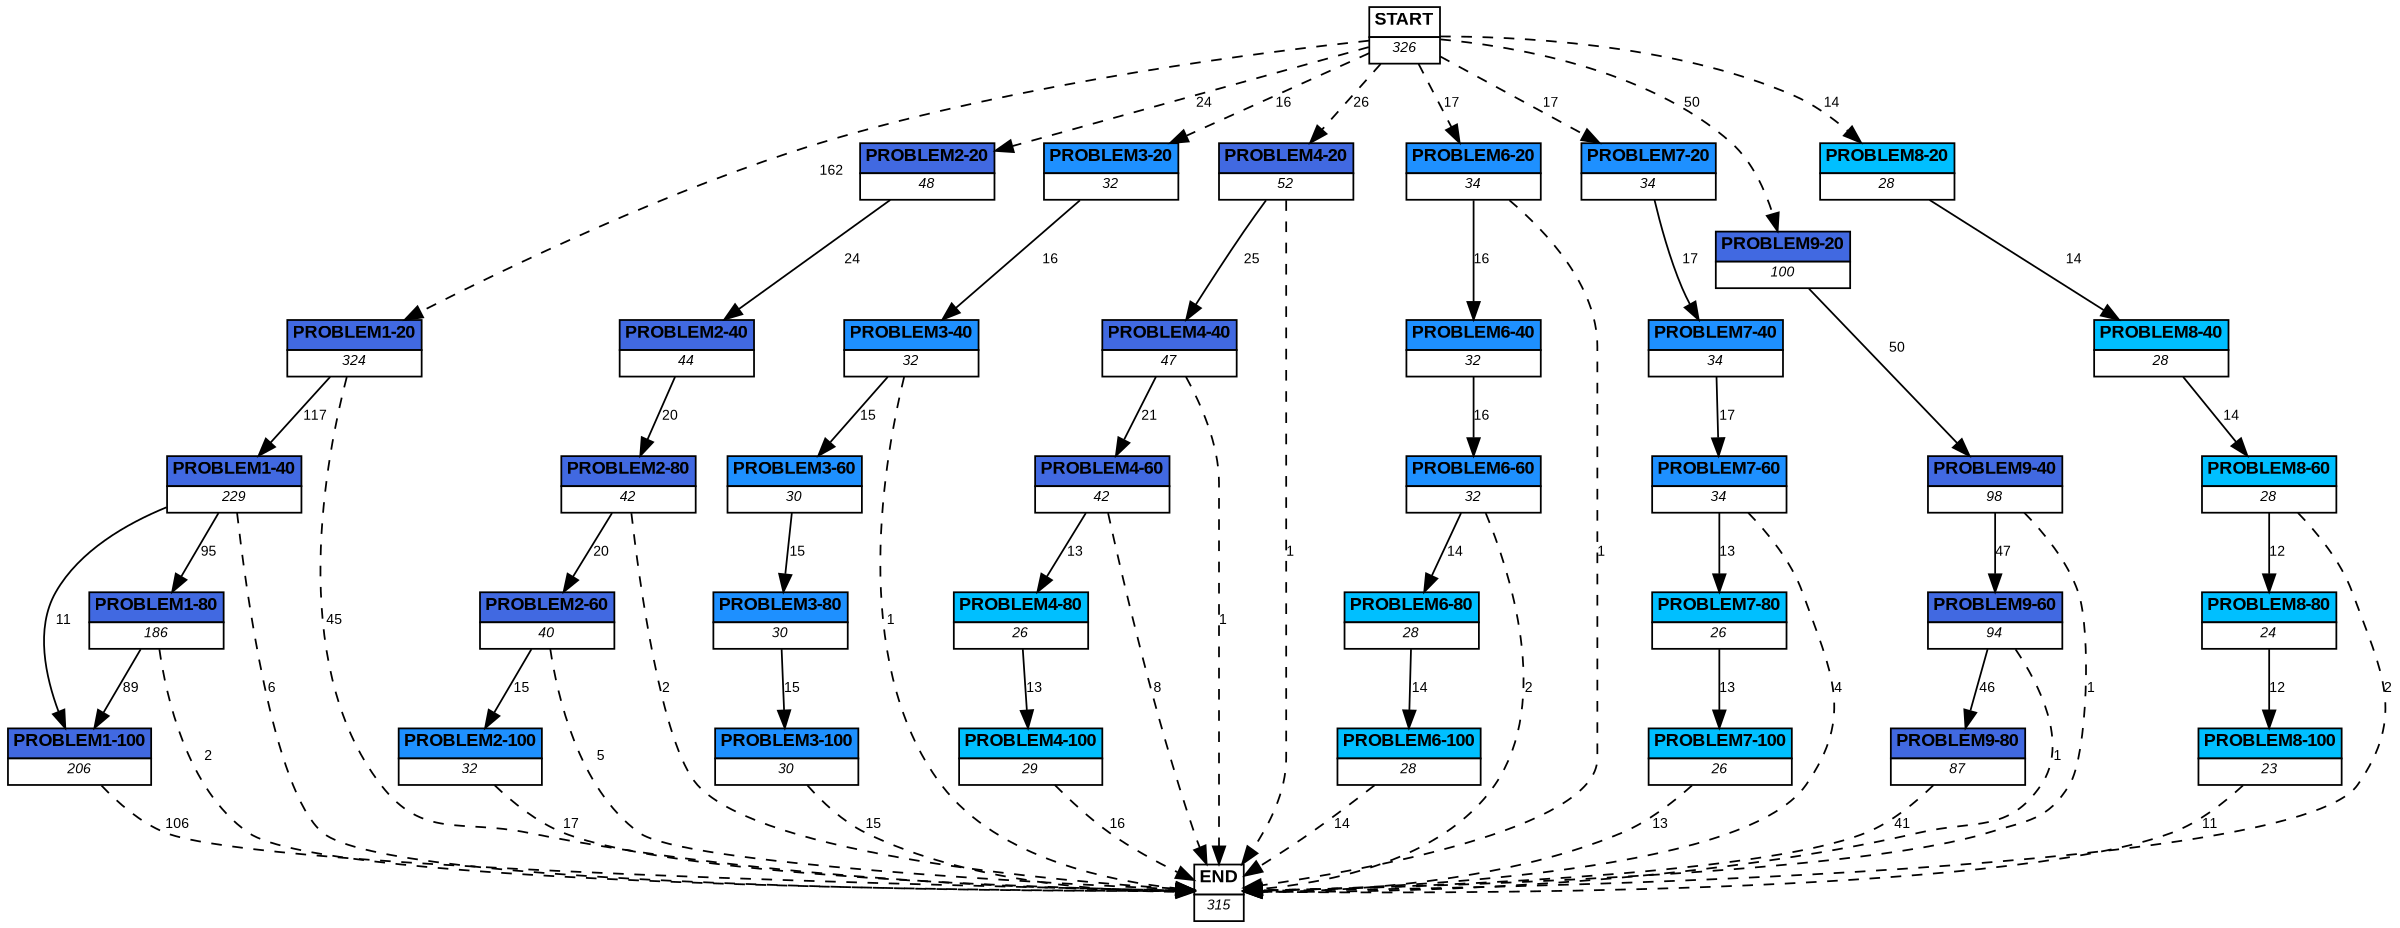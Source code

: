 digraph graphname {
	dpi = 150
	size="16,11!";
	margin = 0;
"PROBLEM1-20" [shape=plain, label=<<table border="0" cellborder="1" cellspacing="0"><tr><td bgcolor="royalblue"><FONT face="Arial" POINT-SIZE="10"><b>PROBLEM1-20</b></FONT></td></tr><tr><td bgcolor="white"><FONT face="Arial" POINT-SIZE="8"><i>324</i></FONT></td></tr></table>>]
"PROBLEM1-40" [shape=plain, label=<<table border="0" cellborder="1" cellspacing="0"><tr><td bgcolor="royalblue"><FONT face="Arial" POINT-SIZE="10"><b>PROBLEM1-40</b></FONT></td></tr><tr><td bgcolor="white"><FONT face="Arial" POINT-SIZE="8"><i>229</i></FONT></td></tr></table>>]
"PROBLEM1-100" [shape=plain, label=<<table border="0" cellborder="1" cellspacing="0"><tr><td bgcolor="royalblue"><FONT face="Arial" POINT-SIZE="10"><b>PROBLEM1-100</b></FONT></td></tr><tr><td bgcolor="white"><FONT face="Arial" POINT-SIZE="8"><i>206</i></FONT></td></tr></table>>]
"PROBLEM1-80" [shape=plain, label=<<table border="0" cellborder="1" cellspacing="0"><tr><td bgcolor="royalblue"><FONT face="Arial" POINT-SIZE="10"><b>PROBLEM1-80</b></FONT></td></tr><tr><td bgcolor="white"><FONT face="Arial" POINT-SIZE="8"><i>186</i></FONT></td></tr></table>>]
"PROBLEM2-20" [shape=plain, label=<<table border="0" cellborder="1" cellspacing="0"><tr><td bgcolor="royalblue"><FONT face="Arial" POINT-SIZE="10"><b>PROBLEM2-20</b></FONT></td></tr><tr><td bgcolor="white"><FONT face="Arial" POINT-SIZE="8"><i>48</i></FONT></td></tr></table>>]
"PROBLEM2-40" [shape=plain, label=<<table border="0" cellborder="1" cellspacing="0"><tr><td bgcolor="royalblue"><FONT face="Arial" POINT-SIZE="10"><b>PROBLEM2-40</b></FONT></td></tr><tr><td bgcolor="white"><FONT face="Arial" POINT-SIZE="8"><i>44</i></FONT></td></tr></table>>]
"PROBLEM2-80" [shape=plain, label=<<table border="0" cellborder="1" cellspacing="0"><tr><td bgcolor="royalblue"><FONT face="Arial" POINT-SIZE="10"><b>PROBLEM2-80</b></FONT></td></tr><tr><td bgcolor="white"><FONT face="Arial" POINT-SIZE="8"><i>42</i></FONT></td></tr></table>>]
"PROBLEM2-60" [shape=plain, label=<<table border="0" cellborder="1" cellspacing="0"><tr><td bgcolor="royalblue"><FONT face="Arial" POINT-SIZE="10"><b>PROBLEM2-60</b></FONT></td></tr><tr><td bgcolor="white"><FONT face="Arial" POINT-SIZE="8"><i>40</i></FONT></td></tr></table>>]
"PROBLEM2-100" [shape=plain, label=<<table border="0" cellborder="1" cellspacing="0"><tr><td bgcolor="dodgerblue"><FONT face="Arial" POINT-SIZE="10"><b>PROBLEM2-100</b></FONT></td></tr><tr><td bgcolor="white"><FONT face="Arial" POINT-SIZE="8"><i>32</i></FONT></td></tr></table>>]
"PROBLEM3-20" [shape=plain, label=<<table border="0" cellborder="1" cellspacing="0"><tr><td bgcolor="dodgerblue"><FONT face="Arial" POINT-SIZE="10"><b>PROBLEM3-20</b></FONT></td></tr><tr><td bgcolor="white"><FONT face="Arial" POINT-SIZE="8"><i>32</i></FONT></td></tr></table>>]
"PROBLEM3-40" [shape=plain, label=<<table border="0" cellborder="1" cellspacing="0"><tr><td bgcolor="dodgerblue"><FONT face="Arial" POINT-SIZE="10"><b>PROBLEM3-40</b></FONT></td></tr><tr><td bgcolor="white"><FONT face="Arial" POINT-SIZE="8"><i>32</i></FONT></td></tr></table>>]
"PROBLEM3-60" [shape=plain, label=<<table border="0" cellborder="1" cellspacing="0"><tr><td bgcolor="dodgerblue"><FONT face="Arial" POINT-SIZE="10"><b>PROBLEM3-60</b></FONT></td></tr><tr><td bgcolor="white"><FONT face="Arial" POINT-SIZE="8"><i>30</i></FONT></td></tr></table>>]
"PROBLEM3-80" [shape=plain, label=<<table border="0" cellborder="1" cellspacing="0"><tr><td bgcolor="dodgerblue"><FONT face="Arial" POINT-SIZE="10"><b>PROBLEM3-80</b></FONT></td></tr><tr><td bgcolor="white"><FONT face="Arial" POINT-SIZE="8"><i>30</i></FONT></td></tr></table>>]
"PROBLEM3-100" [shape=plain, label=<<table border="0" cellborder="1" cellspacing="0"><tr><td bgcolor="dodgerblue"><FONT face="Arial" POINT-SIZE="10"><b>PROBLEM3-100</b></FONT></td></tr><tr><td bgcolor="white"><FONT face="Arial" POINT-SIZE="8"><i>30</i></FONT></td></tr></table>>]
"PROBLEM4-20" [shape=plain, label=<<table border="0" cellborder="1" cellspacing="0"><tr><td bgcolor="royalblue"><FONT face="Arial" POINT-SIZE="10"><b>PROBLEM4-20</b></FONT></td></tr><tr><td bgcolor="white"><FONT face="Arial" POINT-SIZE="8"><i>52</i></FONT></td></tr></table>>]
"PROBLEM4-40" [shape=plain, label=<<table border="0" cellborder="1" cellspacing="0"><tr><td bgcolor="royalblue"><FONT face="Arial" POINT-SIZE="10"><b>PROBLEM4-40</b></FONT></td></tr><tr><td bgcolor="white"><FONT face="Arial" POINT-SIZE="8"><i>47</i></FONT></td></tr></table>>]
"PROBLEM4-60" [shape=plain, label=<<table border="0" cellborder="1" cellspacing="0"><tr><td bgcolor="royalblue"><FONT face="Arial" POINT-SIZE="10"><b>PROBLEM4-60</b></FONT></td></tr><tr><td bgcolor="white"><FONT face="Arial" POINT-SIZE="8"><i>42</i></FONT></td></tr></table>>]
"PROBLEM6-20" [shape=plain, label=<<table border="0" cellborder="1" cellspacing="0"><tr><td bgcolor="dodgerblue"><FONT face="Arial" POINT-SIZE="10"><b>PROBLEM6-20</b></FONT></td></tr><tr><td bgcolor="white"><FONT face="Arial" POINT-SIZE="8"><i>34</i></FONT></td></tr></table>>]
"PROBLEM6-40" [shape=plain, label=<<table border="0" cellborder="1" cellspacing="0"><tr><td bgcolor="dodgerblue"><FONT face="Arial" POINT-SIZE="10"><b>PROBLEM6-40</b></FONT></td></tr><tr><td bgcolor="white"><FONT face="Arial" POINT-SIZE="8"><i>32</i></FONT></td></tr></table>>]
"PROBLEM6-60" [shape=plain, label=<<table border="0" cellborder="1" cellspacing="0"><tr><td bgcolor="dodgerblue"><FONT face="Arial" POINT-SIZE="10"><b>PROBLEM6-60</b></FONT></td></tr><tr><td bgcolor="white"><FONT face="Arial" POINT-SIZE="8"><i>32</i></FONT></td></tr></table>>]
"PROBLEM7-20" [shape=plain, label=<<table border="0" cellborder="1" cellspacing="0"><tr><td bgcolor="dodgerblue"><FONT face="Arial" POINT-SIZE="10"><b>PROBLEM7-20</b></FONT></td></tr><tr><td bgcolor="white"><FONT face="Arial" POINT-SIZE="8"><i>34</i></FONT></td></tr></table>>]
"PROBLEM7-40" [shape=plain, label=<<table border="0" cellborder="1" cellspacing="0"><tr><td bgcolor="dodgerblue"><FONT face="Arial" POINT-SIZE="10"><b>PROBLEM7-40</b></FONT></td></tr><tr><td bgcolor="white"><FONT face="Arial" POINT-SIZE="8"><i>34</i></FONT></td></tr></table>>]
"PROBLEM7-60" [shape=plain, label=<<table border="0" cellborder="1" cellspacing="0"><tr><td bgcolor="dodgerblue"><FONT face="Arial" POINT-SIZE="10"><b>PROBLEM7-60</b></FONT></td></tr><tr><td bgcolor="white"><FONT face="Arial" POINT-SIZE="8"><i>34</i></FONT></td></tr></table>>]
"PROBLEM4-80" [shape=plain, label=<<table border="0" cellborder="1" cellspacing="0"><tr><td bgcolor="deepskyblue"><FONT face="Arial" POINT-SIZE="10"><b>PROBLEM4-80</b></FONT></td></tr><tr><td bgcolor="white"><FONT face="Arial" POINT-SIZE="8"><i>26</i></FONT></td></tr></table>>]
"PROBLEM4-100" [shape=plain, label=<<table border="0" cellborder="1" cellspacing="0"><tr><td bgcolor="deepskyblue"><FONT face="Arial" POINT-SIZE="10"><b>PROBLEM4-100</b></FONT></td></tr><tr><td bgcolor="white"><FONT face="Arial" POINT-SIZE="8"><i>29</i></FONT></td></tr></table>>]
"PROBLEM7-80" [shape=plain, label=<<table border="0" cellborder="1" cellspacing="0"><tr><td bgcolor="deepskyblue"><FONT face="Arial" POINT-SIZE="10"><b>PROBLEM7-80</b></FONT></td></tr><tr><td bgcolor="white"><FONT face="Arial" POINT-SIZE="8"><i>26</i></FONT></td></tr></table>>]
"PROBLEM7-100" [shape=plain, label=<<table border="0" cellborder="1" cellspacing="0"><tr><td bgcolor="deepskyblue"><FONT face="Arial" POINT-SIZE="10"><b>PROBLEM7-100</b></FONT></td></tr><tr><td bgcolor="white"><FONT face="Arial" POINT-SIZE="8"><i>26</i></FONT></td></tr></table>>]
"PROBLEM6-80" [shape=plain, label=<<table border="0" cellborder="1" cellspacing="0"><tr><td bgcolor="deepskyblue"><FONT face="Arial" POINT-SIZE="10"><b>PROBLEM6-80</b></FONT></td></tr><tr><td bgcolor="white"><FONT face="Arial" POINT-SIZE="8"><i>28</i></FONT></td></tr></table>>]
"PROBLEM6-100" [shape=plain, label=<<table border="0" cellborder="1" cellspacing="0"><tr><td bgcolor="deepskyblue"><FONT face="Arial" POINT-SIZE="10"><b>PROBLEM6-100</b></FONT></td></tr><tr><td bgcolor="white"><FONT face="Arial" POINT-SIZE="8"><i>28</i></FONT></td></tr></table>>]
"PROBLEM9-20" [shape=plain, label=<<table border="0" cellborder="1" cellspacing="0"><tr><td bgcolor="royalblue"><FONT face="Arial" POINT-SIZE="10"><b>PROBLEM9-20</b></FONT></td></tr><tr><td bgcolor="white"><FONT face="Arial" POINT-SIZE="8"><i>100</i></FONT></td></tr></table>>]
"PROBLEM9-40" [shape=plain, label=<<table border="0" cellborder="1" cellspacing="0"><tr><td bgcolor="royalblue"><FONT face="Arial" POINT-SIZE="10"><b>PROBLEM9-40</b></FONT></td></tr><tr><td bgcolor="white"><FONT face="Arial" POINT-SIZE="8"><i>98</i></FONT></td></tr></table>>]
"PROBLEM9-60" [shape=plain, label=<<table border="0" cellborder="1" cellspacing="0"><tr><td bgcolor="royalblue"><FONT face="Arial" POINT-SIZE="10"><b>PROBLEM9-60</b></FONT></td></tr><tr><td bgcolor="white"><FONT face="Arial" POINT-SIZE="8"><i>94</i></FONT></td></tr></table>>]
"PROBLEM9-80" [shape=plain, label=<<table border="0" cellborder="1" cellspacing="0"><tr><td bgcolor="royalblue"><FONT face="Arial" POINT-SIZE="10"><b>PROBLEM9-80</b></FONT></td></tr><tr><td bgcolor="white"><FONT face="Arial" POINT-SIZE="8"><i>87</i></FONT></td></tr></table>>]
"PROBLEM8-20" [shape=plain, label=<<table border="0" cellborder="1" cellspacing="0"><tr><td bgcolor="deepskyblue"><FONT face="Arial" POINT-SIZE="10"><b>PROBLEM8-20</b></FONT></td></tr><tr><td bgcolor="white"><FONT face="Arial" POINT-SIZE="8"><i>28</i></FONT></td></tr></table>>]
"PROBLEM8-40" [shape=plain, label=<<table border="0" cellborder="1" cellspacing="0"><tr><td bgcolor="deepskyblue"><FONT face="Arial" POINT-SIZE="10"><b>PROBLEM8-40</b></FONT></td></tr><tr><td bgcolor="white"><FONT face="Arial" POINT-SIZE="8"><i>28</i></FONT></td></tr></table>>]
"PROBLEM8-60" [shape=plain, label=<<table border="0" cellborder="1" cellspacing="0"><tr><td bgcolor="deepskyblue"><FONT face="Arial" POINT-SIZE="10"><b>PROBLEM8-60</b></FONT></td></tr><tr><td bgcolor="white"><FONT face="Arial" POINT-SIZE="8"><i>28</i></FONT></td></tr></table>>]
"PROBLEM8-80" [shape=plain, label=<<table border="0" cellborder="1" cellspacing="0"><tr><td bgcolor="deepskyblue"><FONT face="Arial" POINT-SIZE="10"><b>PROBLEM8-80</b></FONT></td></tr><tr><td bgcolor="white"><FONT face="Arial" POINT-SIZE="8"><i>24</i></FONT></td></tr></table>>]
"PROBLEM8-100" [shape=plain, label=<<table border="0" cellborder="1" cellspacing="0"><tr><td bgcolor="deepskyblue"><FONT face="Arial" POINT-SIZE="10"><b>PROBLEM8-100</b></FONT></td></tr><tr><td bgcolor="white"><FONT face="Arial" POINT-SIZE="8"><i>23</i></FONT></td></tr></table>>]
"START" [shape=plain, label=<<table border="0" cellborder="1" cellspacing="0"><tr><td bgcolor="white"><FONT face="Arial" POINT-SIZE="10"><b>START</b></FONT></td></tr><tr><td bgcolor="white"><FONT face="Arial" POINT-SIZE="8"><i>326</i></FONT></td></tr></table>>]
"END" [shape=plain, label=<<table border="0" cellborder="1" cellspacing="0"><tr><td bgcolor="white"><FONT face="Arial" POINT-SIZE="10"><b>END</b></FONT></td></tr><tr><td bgcolor="white"><FONT face="Arial" POINT-SIZE="8"><i>315</i></FONT></td></tr></table>>]
"PROBLEM1-20" -> "PROBLEM1-40" [ label ="117" labelfloat=false fontname="Arial" fontsize=8]
"PROBLEM1-20" -> "END" [ style = dashed label ="45" labelfloat=false fontname="Arial" fontsize=8]
"PROBLEM1-40" -> "PROBLEM1-100" [ label ="11" labelfloat=false fontname="Arial" fontsize=8]
"PROBLEM1-40" -> "PROBLEM1-80" [ label ="95" labelfloat=false fontname="Arial" fontsize=8]
"PROBLEM1-40" -> "END" [ style = dashed label ="6" labelfloat=false fontname="Arial" fontsize=8]
"PROBLEM1-100" -> "END" [ style = dashed label ="106" labelfloat=false fontname="Arial" fontsize=8]
"PROBLEM1-80" -> "PROBLEM1-100" [ label ="89" labelfloat=false fontname="Arial" fontsize=8]
"PROBLEM1-80" -> "END" [ style = dashed label ="2" labelfloat=false fontname="Arial" fontsize=8]
"PROBLEM2-20" -> "PROBLEM2-40" [ label ="24" labelfloat=false fontname="Arial" fontsize=8]
"PROBLEM2-40" -> "PROBLEM2-80" [ label ="20" labelfloat=false fontname="Arial" fontsize=8]
"PROBLEM2-80" -> "PROBLEM2-60" [ label ="20" labelfloat=false fontname="Arial" fontsize=8]
"PROBLEM2-80" -> "END" [ style = dashed label ="2" labelfloat=false fontname="Arial" fontsize=8]
"PROBLEM2-60" -> "PROBLEM2-100" [ label ="15" labelfloat=false fontname="Arial" fontsize=8]
"PROBLEM2-60" -> "END" [ style = dashed label ="5" labelfloat=false fontname="Arial" fontsize=8]
"PROBLEM2-100" -> "END" [ style = dashed label ="17" labelfloat=false fontname="Arial" fontsize=8]
"PROBLEM3-20" -> "PROBLEM3-40" [ label ="16" labelfloat=false fontname="Arial" fontsize=8]
"PROBLEM3-40" -> "PROBLEM3-60" [ label ="15" labelfloat=false fontname="Arial" fontsize=8]
"PROBLEM3-40" -> "END" [ style = dashed label ="1" labelfloat=false fontname="Arial" fontsize=8]
"PROBLEM3-60" -> "PROBLEM3-80" [ label ="15" labelfloat=false fontname="Arial" fontsize=8]
"PROBLEM3-80" -> "PROBLEM3-100" [ label ="15" labelfloat=false fontname="Arial" fontsize=8]
"PROBLEM3-100" -> "END" [ style = dashed label ="15" labelfloat=false fontname="Arial" fontsize=8]
"PROBLEM4-20" -> "PROBLEM4-40" [ label ="25" labelfloat=false fontname="Arial" fontsize=8]
"PROBLEM4-20" -> "END" [ style = dashed label ="1" labelfloat=false fontname="Arial" fontsize=8]
"PROBLEM4-40" -> "PROBLEM4-60" [ label ="21" labelfloat=false fontname="Arial" fontsize=8]
"PROBLEM4-40" -> "END" [ style = dashed label ="1" labelfloat=false fontname="Arial" fontsize=8]
"PROBLEM4-60" -> "PROBLEM4-80" [ label ="13" labelfloat=false fontname="Arial" fontsize=8]
"PROBLEM4-60" -> "END" [ style = dashed label ="8" labelfloat=false fontname="Arial" fontsize=8]
"PROBLEM6-20" -> "PROBLEM6-40" [ label ="16" labelfloat=false fontname="Arial" fontsize=8]
"PROBLEM6-20" -> "END" [ style = dashed label ="1" labelfloat=false fontname="Arial" fontsize=8]
"PROBLEM6-40" -> "PROBLEM6-60" [ label ="16" labelfloat=false fontname="Arial" fontsize=8]
"PROBLEM6-60" -> "PROBLEM6-80" [ label ="14" labelfloat=false fontname="Arial" fontsize=8]
"PROBLEM6-60" -> "END" [ style = dashed label ="2" labelfloat=false fontname="Arial" fontsize=8]
"PROBLEM7-20" -> "PROBLEM7-40" [ label ="17" labelfloat=false fontname="Arial" fontsize=8]
"PROBLEM7-40" -> "PROBLEM7-60" [ label ="17" labelfloat=false fontname="Arial" fontsize=8]
"PROBLEM7-60" -> "PROBLEM7-80" [ label ="13" labelfloat=false fontname="Arial" fontsize=8]
"PROBLEM7-60" -> "END" [ style = dashed label ="4" labelfloat=false fontname="Arial" fontsize=8]
"PROBLEM4-80" -> "PROBLEM4-100" [ label ="13" labelfloat=false fontname="Arial" fontsize=8]
"PROBLEM4-100" -> "END" [ style = dashed label ="16" labelfloat=false fontname="Arial" fontsize=8]
"PROBLEM7-80" -> "PROBLEM7-100" [ label ="13" labelfloat=false fontname="Arial" fontsize=8]
"PROBLEM7-100" -> "END" [ style = dashed label ="13" labelfloat=false fontname="Arial" fontsize=8]
"PROBLEM6-80" -> "PROBLEM6-100" [ label ="14" labelfloat=false fontname="Arial" fontsize=8]
"PROBLEM6-100" -> "END" [ style = dashed label ="14" labelfloat=false fontname="Arial" fontsize=8]
"PROBLEM9-20" -> "PROBLEM9-40" [ label ="50" labelfloat=false fontname="Arial" fontsize=8]
"PROBLEM9-40" -> "PROBLEM9-60" [ label ="47" labelfloat=false fontname="Arial" fontsize=8]
"PROBLEM9-40" -> "END" [ style = dashed label ="1" labelfloat=false fontname="Arial" fontsize=8]
"PROBLEM9-60" -> "PROBLEM9-80" [ label ="46" labelfloat=false fontname="Arial" fontsize=8]
"PROBLEM9-60" -> "END" [ style = dashed label ="1" labelfloat=false fontname="Arial" fontsize=8]
"PROBLEM9-80" -> "END" [ style = dashed label ="41" labelfloat=false fontname="Arial" fontsize=8]
"PROBLEM8-20" -> "PROBLEM8-40" [ label ="14" labelfloat=false fontname="Arial" fontsize=8]
"PROBLEM8-40" -> "PROBLEM8-60" [ label ="14" labelfloat=false fontname="Arial" fontsize=8]
"PROBLEM8-60" -> "PROBLEM8-80" [ label ="12" labelfloat=false fontname="Arial" fontsize=8]
"PROBLEM8-60" -> "END" [ style = dashed label ="2" labelfloat=false fontname="Arial" fontsize=8]
"PROBLEM8-80" -> "PROBLEM8-100" [ label ="12" labelfloat=false fontname="Arial" fontsize=8]
"PROBLEM8-100" -> "END" [ style = dashed label ="11" labelfloat=false fontname="Arial" fontsize=8]
"START" -> "PROBLEM1-20" [ style = dashed label ="162" labelfloat=false fontname="Arial" fontsize=8]
"START" -> "PROBLEM2-20" [ style = dashed label ="24" labelfloat=false fontname="Arial" fontsize=8]
"START" -> "PROBLEM3-20" [ style = dashed label ="16" labelfloat=false fontname="Arial" fontsize=8]
"START" -> "PROBLEM4-20" [ style = dashed label ="26" labelfloat=false fontname="Arial" fontsize=8]
"START" -> "PROBLEM6-20" [ style = dashed label ="17" labelfloat=false fontname="Arial" fontsize=8]
"START" -> "PROBLEM7-20" [ style = dashed label ="17" labelfloat=false fontname="Arial" fontsize=8]
"START" -> "PROBLEM9-20" [ style = dashed label ="50" labelfloat=false fontname="Arial" fontsize=8]
"START" -> "PROBLEM8-20" [ style = dashed label ="14" labelfloat=false fontname="Arial" fontsize=8]
}